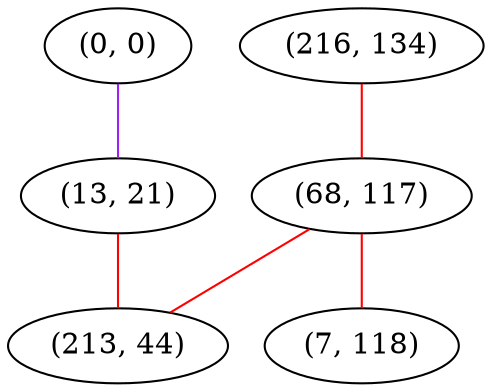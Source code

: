 graph "" {
"(0, 0)";
"(216, 134)";
"(13, 21)";
"(68, 117)";
"(7, 118)";
"(213, 44)";
"(0, 0)" -- "(13, 21)"  [color=purple, key=0, weight=4];
"(216, 134)" -- "(68, 117)"  [color=red, key=0, weight=1];
"(13, 21)" -- "(213, 44)"  [color=red, key=0, weight=1];
"(68, 117)" -- "(7, 118)"  [color=red, key=0, weight=1];
"(68, 117)" -- "(213, 44)"  [color=red, key=0, weight=1];
}
